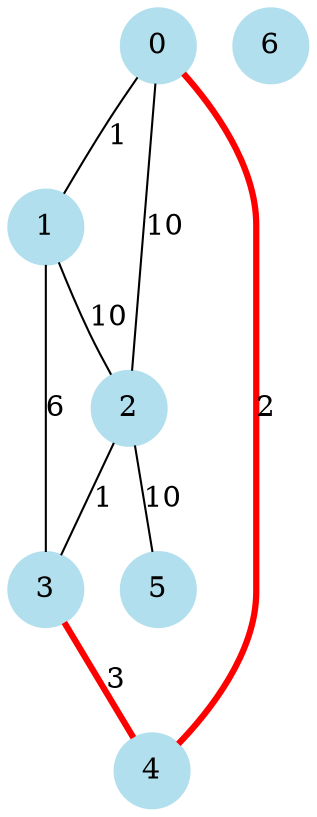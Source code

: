 graph G {
	node [color=lightblue2 shape=circle style=filled]
	0 [label=0]
	1 [label=1]
	2 [label=2]
	3 [label=3]
	4 [label=4]
	5 [label=5]
	6 [label=6]
	0 -- 1 [label=1]
	0 -- 2 [label=10]
	0 -- 4 [label=2, color=red, penwidth=3]
	1 -- 2 [label=10]
	1 -- 3 [label=6]
	2 -- 3 [label=1]
	2 -- 5 [label=10]
	3 -- 4 [label=3, color=red, penwidth=3]
}
